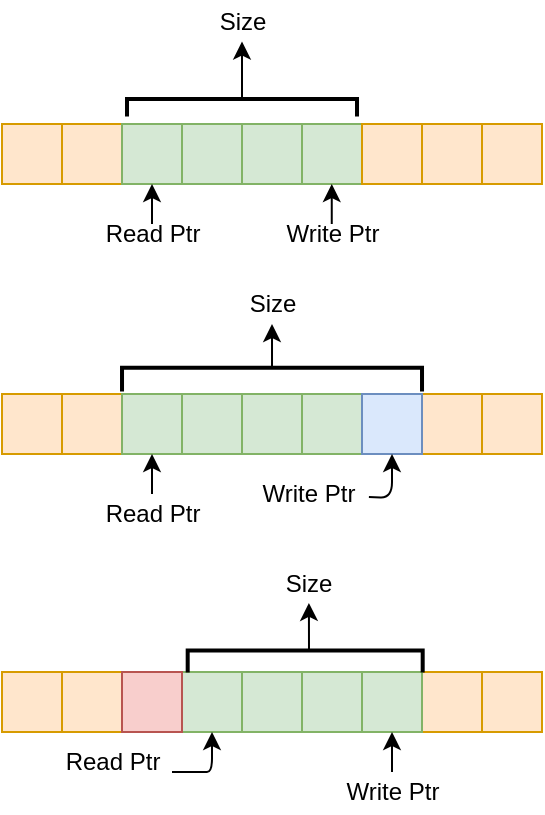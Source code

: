 <mxfile version="13.5.7" type="device"><diagram id="CwwgrY2U8k7o316DLopC" name="Page-1"><mxGraphModel dx="905" dy="672" grid="1" gridSize="10" guides="1" tooltips="1" connect="1" arrows="1" fold="1" page="1" pageScale="1" pageWidth="850" pageHeight="1100" math="0" shadow="0"><root><mxCell id="0"/><mxCell id="1" parent="0"/><mxCell id="_VnJJCJBOWwZkGvIYcz6-3" value="" style="whiteSpace=wrap;html=1;aspect=fixed;fillColor=#ffe6cc;strokeColor=#d79b00;" vertex="1" parent="1"><mxGeometry x="220" y="240" width="30" height="30" as="geometry"/></mxCell><mxCell id="_VnJJCJBOWwZkGvIYcz6-4" value="" style="whiteSpace=wrap;html=1;aspect=fixed;fillColor=#d5e8d4;strokeColor=#82b366;" vertex="1" parent="1"><mxGeometry x="340" y="240" width="30" height="30" as="geometry"/></mxCell><mxCell id="_VnJJCJBOWwZkGvIYcz6-5" value="" style="whiteSpace=wrap;html=1;aspect=fixed;fillColor=#d5e8d4;strokeColor=#82b366;" vertex="1" parent="1"><mxGeometry x="310" y="240" width="30" height="30" as="geometry"/></mxCell><mxCell id="_VnJJCJBOWwZkGvIYcz6-6" value="" style="whiteSpace=wrap;html=1;aspect=fixed;fillColor=#d5e8d4;strokeColor=#82b366;" vertex="1" parent="1"><mxGeometry x="370" y="240" width="30" height="30" as="geometry"/></mxCell><mxCell id="_VnJJCJBOWwZkGvIYcz6-7" value="" style="whiteSpace=wrap;html=1;aspect=fixed;fillColor=#ffe6cc;strokeColor=#d79b00;" vertex="1" parent="1"><mxGeometry x="430" y="240" width="30" height="30" as="geometry"/></mxCell><mxCell id="_VnJJCJBOWwZkGvIYcz6-8" value="" style="whiteSpace=wrap;html=1;aspect=fixed;fillColor=#ffe6cc;strokeColor=#d79b00;" vertex="1" parent="1"><mxGeometry x="460" y="240" width="30" height="30" as="geometry"/></mxCell><mxCell id="_VnJJCJBOWwZkGvIYcz6-10" value="" style="whiteSpace=wrap;html=1;aspect=fixed;fillColor=#ffe6cc;strokeColor=#d79b00;" vertex="1" parent="1"><mxGeometry x="400" y="240" width="30" height="30" as="geometry"/></mxCell><mxCell id="_VnJJCJBOWwZkGvIYcz6-12" value="" style="whiteSpace=wrap;html=1;aspect=fixed;fillColor=#ffe6cc;strokeColor=#d79b00;" vertex="1" parent="1"><mxGeometry x="250" y="240" width="30" height="30" as="geometry"/></mxCell><mxCell id="_VnJJCJBOWwZkGvIYcz6-13" value="" style="whiteSpace=wrap;html=1;aspect=fixed;fillColor=#d5e8d4;strokeColor=#82b366;" vertex="1" parent="1"><mxGeometry x="280" y="240" width="30" height="30" as="geometry"/></mxCell><mxCell id="_VnJJCJBOWwZkGvIYcz6-15" value="" style="endArrow=classic;html=1;entryX=0.5;entryY=1;entryDx=0;entryDy=0;" edge="1" parent="1" target="_VnJJCJBOWwZkGvIYcz6-13"><mxGeometry width="50" height="50" relative="1" as="geometry"><mxPoint x="295" y="290" as="sourcePoint"/><mxPoint x="310" y="300" as="targetPoint"/></mxGeometry></mxCell><mxCell id="_VnJJCJBOWwZkGvIYcz6-16" value="Read Ptr" style="text;html=1;align=center;verticalAlign=middle;resizable=0;points=[];autosize=1;" vertex="1" parent="1"><mxGeometry x="265" y="285" width="60" height="20" as="geometry"/></mxCell><mxCell id="_VnJJCJBOWwZkGvIYcz6-17" value="" style="endArrow=classic;html=1;entryX=0.5;entryY=1;entryDx=0;entryDy=0;" edge="1" parent="1"><mxGeometry width="50" height="50" relative="1" as="geometry"><mxPoint x="384.88" y="290" as="sourcePoint"/><mxPoint x="384.88" y="270" as="targetPoint"/></mxGeometry></mxCell><mxCell id="_VnJJCJBOWwZkGvIYcz6-18" value="Write Ptr" style="text;html=1;align=center;verticalAlign=middle;resizable=0;points=[];autosize=1;" vertex="1" parent="1"><mxGeometry x="355" y="285" width="60" height="20" as="geometry"/></mxCell><mxCell id="_VnJJCJBOWwZkGvIYcz6-20" value="" style="strokeWidth=2;html=1;shape=mxgraph.flowchart.annotation_1;align=left;pointerEvents=1;rotation=90;" vertex="1" parent="1"><mxGeometry x="335.63" y="174.38" width="8.75" height="115" as="geometry"/></mxCell><mxCell id="_VnJJCJBOWwZkGvIYcz6-21" value="" style="endArrow=classic;html=1;exitX=0;exitY=0.5;exitDx=0;exitDy=0;exitPerimeter=0;" edge="1" parent="1" source="_VnJJCJBOWwZkGvIYcz6-20"><mxGeometry width="50" height="50" relative="1" as="geometry"><mxPoint x="310" y="178.75" as="sourcePoint"/><mxPoint x="340" y="198.75" as="targetPoint"/></mxGeometry></mxCell><mxCell id="_VnJJCJBOWwZkGvIYcz6-22" value="Size" style="text;html=1;align=center;verticalAlign=middle;resizable=0;points=[];autosize=1;" vertex="1" parent="1"><mxGeometry x="320" y="178.75" width="40" height="20" as="geometry"/></mxCell><mxCell id="_VnJJCJBOWwZkGvIYcz6-23" value="" style="whiteSpace=wrap;html=1;aspect=fixed;fillColor=#ffe6cc;strokeColor=#d79b00;" vertex="1" parent="1"><mxGeometry x="220" y="375" width="30" height="30" as="geometry"/></mxCell><mxCell id="_VnJJCJBOWwZkGvIYcz6-24" value="" style="whiteSpace=wrap;html=1;aspect=fixed;fillColor=#d5e8d4;strokeColor=#82b366;" vertex="1" parent="1"><mxGeometry x="340" y="375" width="30" height="30" as="geometry"/></mxCell><mxCell id="_VnJJCJBOWwZkGvIYcz6-25" value="" style="whiteSpace=wrap;html=1;aspect=fixed;fillColor=#d5e8d4;strokeColor=#82b366;" vertex="1" parent="1"><mxGeometry x="310" y="375" width="30" height="30" as="geometry"/></mxCell><mxCell id="_VnJJCJBOWwZkGvIYcz6-26" value="" style="whiteSpace=wrap;html=1;aspect=fixed;fillColor=#d5e8d4;strokeColor=#82b366;" vertex="1" parent="1"><mxGeometry x="370" y="375" width="30" height="30" as="geometry"/></mxCell><mxCell id="_VnJJCJBOWwZkGvIYcz6-27" value="" style="whiteSpace=wrap;html=1;aspect=fixed;fillColor=#ffe6cc;strokeColor=#d79b00;" vertex="1" parent="1"><mxGeometry x="430" y="375" width="30" height="30" as="geometry"/></mxCell><mxCell id="_VnJJCJBOWwZkGvIYcz6-28" value="" style="whiteSpace=wrap;html=1;aspect=fixed;fillColor=#ffe6cc;strokeColor=#d79b00;" vertex="1" parent="1"><mxGeometry x="460" y="375" width="30" height="30" as="geometry"/></mxCell><mxCell id="_VnJJCJBOWwZkGvIYcz6-29" value="" style="whiteSpace=wrap;html=1;aspect=fixed;fillColor=#dae8fc;strokeColor=#6c8ebf;" vertex="1" parent="1"><mxGeometry x="400" y="375" width="30" height="30" as="geometry"/></mxCell><mxCell id="_VnJJCJBOWwZkGvIYcz6-30" value="" style="whiteSpace=wrap;html=1;aspect=fixed;fillColor=#ffe6cc;strokeColor=#d79b00;" vertex="1" parent="1"><mxGeometry x="250" y="375" width="30" height="30" as="geometry"/></mxCell><mxCell id="_VnJJCJBOWwZkGvIYcz6-31" value="" style="whiteSpace=wrap;html=1;aspect=fixed;fillColor=#d5e8d4;strokeColor=#82b366;" vertex="1" parent="1"><mxGeometry x="280" y="375" width="30" height="30" as="geometry"/></mxCell><mxCell id="_VnJJCJBOWwZkGvIYcz6-32" value="" style="endArrow=classic;html=1;entryX=0.5;entryY=1;entryDx=0;entryDy=0;" edge="1" parent="1" target="_VnJJCJBOWwZkGvIYcz6-31"><mxGeometry width="50" height="50" relative="1" as="geometry"><mxPoint x="295" y="425" as="sourcePoint"/><mxPoint x="320" y="435" as="targetPoint"/></mxGeometry></mxCell><mxCell id="_VnJJCJBOWwZkGvIYcz6-33" value="Read Ptr" style="text;html=1;align=center;verticalAlign=middle;resizable=0;points=[];autosize=1;" vertex="1" parent="1"><mxGeometry x="265" y="425" width="60" height="20" as="geometry"/></mxCell><mxCell id="_VnJJCJBOWwZkGvIYcz6-34" value="" style="endArrow=classic;html=1;entryX=0.5;entryY=1;entryDx=0;entryDy=0;" edge="1" parent="1" source="_VnJJCJBOWwZkGvIYcz6-35" target="_VnJJCJBOWwZkGvIYcz6-29"><mxGeometry width="50" height="50" relative="1" as="geometry"><mxPoint x="450" y="435" as="sourcePoint"/><mxPoint x="429.8" y="415" as="targetPoint"/><Array as="points"><mxPoint x="415" y="427"/></Array></mxGeometry></mxCell><mxCell id="_VnJJCJBOWwZkGvIYcz6-35" value="Write Ptr" style="text;html=1;align=center;verticalAlign=middle;resizable=0;points=[];autosize=1;" vertex="1" parent="1"><mxGeometry x="343.45" y="415" width="60" height="20" as="geometry"/></mxCell><mxCell id="_VnJJCJBOWwZkGvIYcz6-40" style="edgeStyle=orthogonalEdgeStyle;rounded=0;orthogonalLoop=1;jettySize=auto;html=1;exitX=0;exitY=0.5;exitDx=0;exitDy=0;exitPerimeter=0;" edge="1" parent="1" source="_VnJJCJBOWwZkGvIYcz6-36"><mxGeometry relative="1" as="geometry"><mxPoint x="355" y="340" as="targetPoint"/></mxGeometry></mxCell><mxCell id="_VnJJCJBOWwZkGvIYcz6-36" value="" style="strokeWidth=2;html=1;shape=mxgraph.flowchart.annotation_1;align=left;pointerEvents=1;rotation=90;" vertex="1" parent="1"><mxGeometry x="349.07" y="292.81" width="11.88" height="150" as="geometry"/></mxCell><mxCell id="_VnJJCJBOWwZkGvIYcz6-38" value="Size" style="text;html=1;align=center;verticalAlign=middle;resizable=0;points=[];autosize=1;" vertex="1" parent="1"><mxGeometry x="335.01" y="320" width="40" height="20" as="geometry"/></mxCell><mxCell id="_VnJJCJBOWwZkGvIYcz6-41" value="" style="whiteSpace=wrap;html=1;aspect=fixed;fillColor=#ffe6cc;strokeColor=#d79b00;" vertex="1" parent="1"><mxGeometry x="220" y="514" width="30" height="30" as="geometry"/></mxCell><mxCell id="_VnJJCJBOWwZkGvIYcz6-42" value="" style="whiteSpace=wrap;html=1;aspect=fixed;fillColor=#d5e8d4;strokeColor=#82b366;" vertex="1" parent="1"><mxGeometry x="340" y="514" width="30" height="30" as="geometry"/></mxCell><mxCell id="_VnJJCJBOWwZkGvIYcz6-43" value="" style="whiteSpace=wrap;html=1;aspect=fixed;fillColor=#d5e8d4;strokeColor=#82b366;" vertex="1" parent="1"><mxGeometry x="310" y="514" width="30" height="30" as="geometry"/></mxCell><mxCell id="_VnJJCJBOWwZkGvIYcz6-44" value="" style="whiteSpace=wrap;html=1;aspect=fixed;fillColor=#d5e8d4;strokeColor=#82b366;" vertex="1" parent="1"><mxGeometry x="370" y="514" width="30" height="30" as="geometry"/></mxCell><mxCell id="_VnJJCJBOWwZkGvIYcz6-45" value="" style="whiteSpace=wrap;html=1;aspect=fixed;fillColor=#ffe6cc;strokeColor=#d79b00;" vertex="1" parent="1"><mxGeometry x="430" y="514" width="30" height="30" as="geometry"/></mxCell><mxCell id="_VnJJCJBOWwZkGvIYcz6-46" value="" style="whiteSpace=wrap;html=1;aspect=fixed;fillColor=#ffe6cc;strokeColor=#d79b00;" vertex="1" parent="1"><mxGeometry x="460" y="514" width="30" height="30" as="geometry"/></mxCell><mxCell id="_VnJJCJBOWwZkGvIYcz6-47" value="" style="whiteSpace=wrap;html=1;aspect=fixed;fillColor=#d5e8d4;strokeColor=#82b366;" vertex="1" parent="1"><mxGeometry x="400" y="514" width="30" height="30" as="geometry"/></mxCell><mxCell id="_VnJJCJBOWwZkGvIYcz6-48" value="" style="whiteSpace=wrap;html=1;aspect=fixed;fillColor=#ffe6cc;strokeColor=#d79b00;" vertex="1" parent="1"><mxGeometry x="250" y="514" width="30" height="30" as="geometry"/></mxCell><mxCell id="_VnJJCJBOWwZkGvIYcz6-49" value="" style="whiteSpace=wrap;html=1;aspect=fixed;fillColor=#f8cecc;strokeColor=#b85450;" vertex="1" parent="1"><mxGeometry x="280" y="514" width="30" height="30" as="geometry"/></mxCell><mxCell id="_VnJJCJBOWwZkGvIYcz6-51" value="Read Ptr" style="text;html=1;align=center;verticalAlign=middle;resizable=0;points=[];autosize=1;" vertex="1" parent="1"><mxGeometry x="245" y="549" width="60" height="20" as="geometry"/></mxCell><mxCell id="_VnJJCJBOWwZkGvIYcz6-54" style="edgeStyle=orthogonalEdgeStyle;rounded=0;orthogonalLoop=1;jettySize=auto;html=1;exitX=0;exitY=0.5;exitDx=0;exitDy=0;exitPerimeter=0;" edge="1" parent="1" source="_VnJJCJBOWwZkGvIYcz6-55"><mxGeometry relative="1" as="geometry"><mxPoint x="373.45" y="479.46" as="targetPoint"/><Array as="points"><mxPoint x="373.45" y="503.46"/></Array></mxGeometry></mxCell><mxCell id="_VnJJCJBOWwZkGvIYcz6-55" value="" style="strokeWidth=2;html=1;shape=mxgraph.flowchart.annotation_1;align=left;pointerEvents=1;rotation=90;" vertex="1" parent="1"><mxGeometry x="366.12" y="450" width="10.95" height="117.5" as="geometry"/></mxCell><mxCell id="_VnJJCJBOWwZkGvIYcz6-56" value="" style="endArrow=classic;html=1;entryX=0.5;entryY=1;entryDx=0;entryDy=0;" edge="1" parent="1"><mxGeometry width="50" height="50" relative="1" as="geometry"><mxPoint x="415" y="564" as="sourcePoint"/><mxPoint x="415" y="544" as="targetPoint"/></mxGeometry></mxCell><mxCell id="_VnJJCJBOWwZkGvIYcz6-57" value="Write Ptr" style="text;html=1;align=center;verticalAlign=middle;resizable=0;points=[];autosize=1;" vertex="1" parent="1"><mxGeometry x="385" y="564" width="60" height="20" as="geometry"/></mxCell><mxCell id="_VnJJCJBOWwZkGvIYcz6-58" value="" style="endArrow=classic;html=1;entryX=0.5;entryY=1;entryDx=0;entryDy=0;" edge="1" parent="1"><mxGeometry width="50" height="50" relative="1" as="geometry"><mxPoint x="305" y="564" as="sourcePoint"/><mxPoint x="325" y="544" as="targetPoint"/><Array as="points"><mxPoint x="315" y="564"/><mxPoint x="325" y="564"/></Array></mxGeometry></mxCell><mxCell id="_VnJJCJBOWwZkGvIYcz6-59" value="Size" style="text;html=1;align=center;verticalAlign=middle;resizable=0;points=[];autosize=1;" vertex="1" parent="1"><mxGeometry x="353.45" y="460.46" width="40" height="20" as="geometry"/></mxCell></root></mxGraphModel></diagram></mxfile>